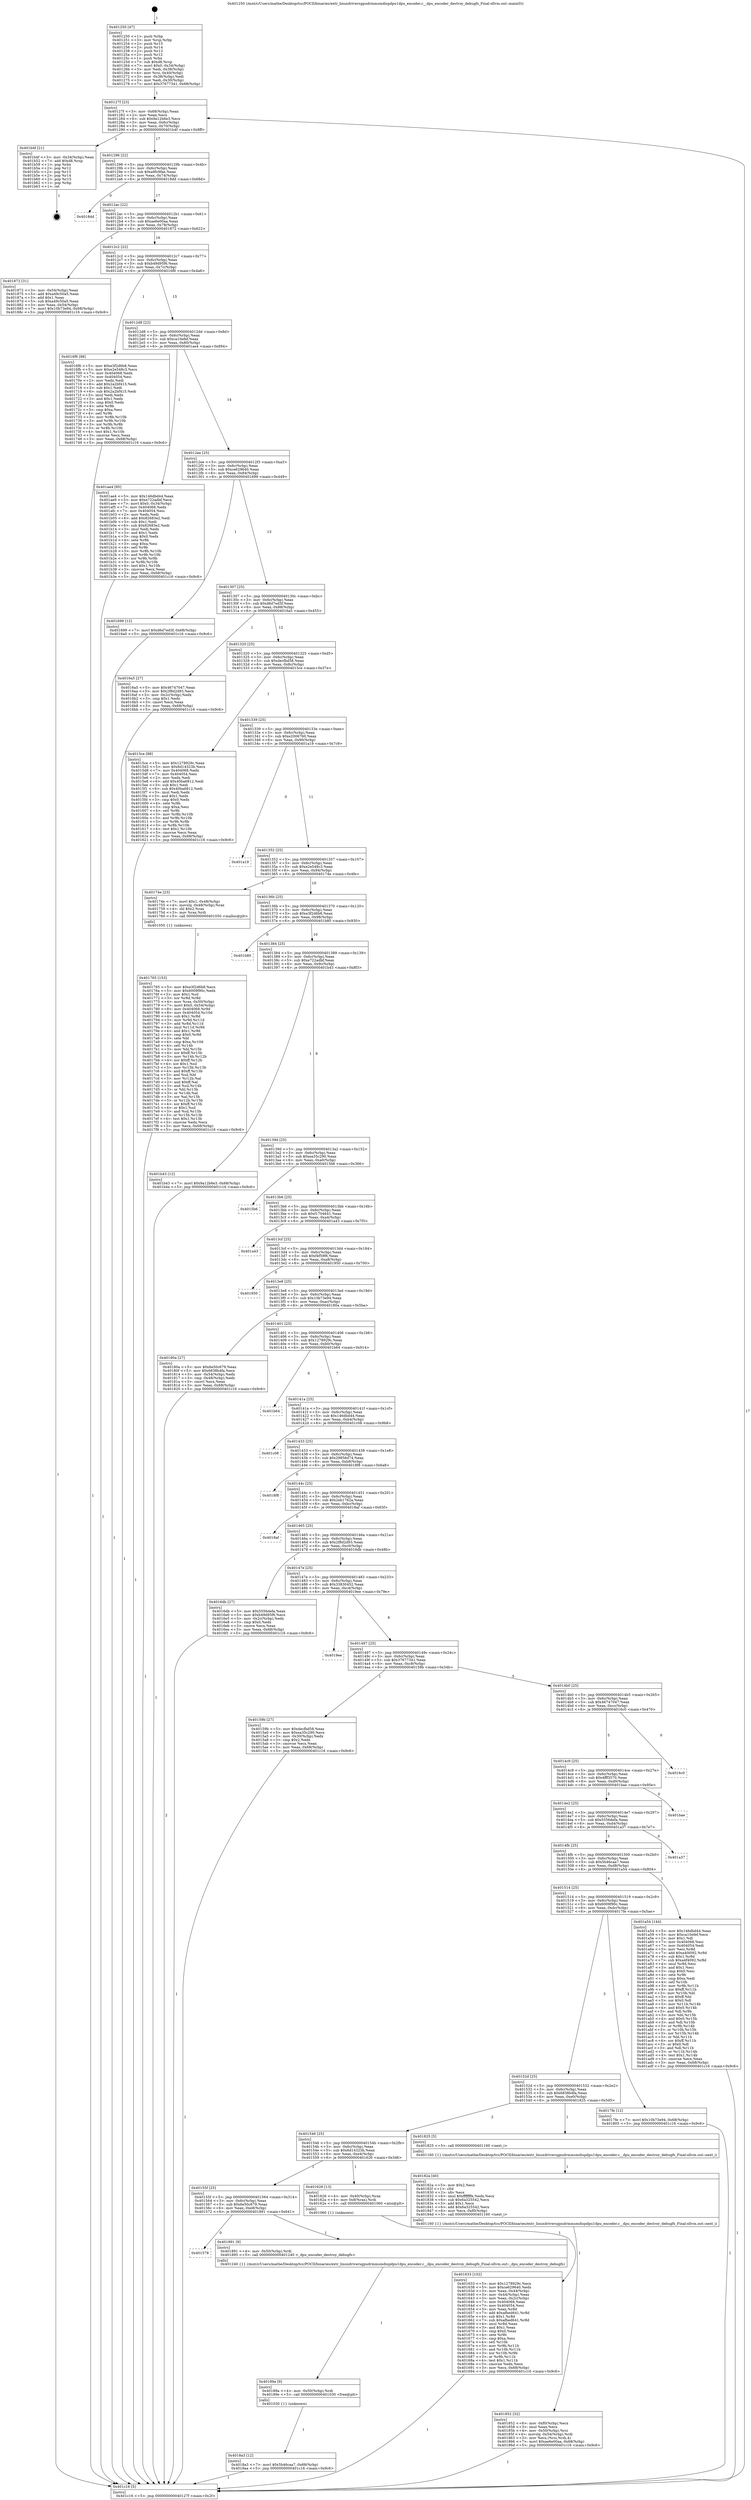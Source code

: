 digraph "0x401250" {
  label = "0x401250 (/mnt/c/Users/mathe/Desktop/tcc/POCII/binaries/extr_linuxdriversgpudrmmsmdispdpu1dpu_encoder.c__dpu_encoder_destroy_debugfs_Final-ollvm.out::main(0))"
  labelloc = "t"
  node[shape=record]

  Entry [label="",width=0.3,height=0.3,shape=circle,fillcolor=black,style=filled]
  "0x40127f" [label="{
     0x40127f [23]\l
     | [instrs]\l
     &nbsp;&nbsp;0x40127f \<+3\>: mov -0x68(%rbp),%eax\l
     &nbsp;&nbsp;0x401282 \<+2\>: mov %eax,%ecx\l
     &nbsp;&nbsp;0x401284 \<+6\>: sub $0x9a12b6e3,%ecx\l
     &nbsp;&nbsp;0x40128a \<+3\>: mov %eax,-0x6c(%rbp)\l
     &nbsp;&nbsp;0x40128d \<+3\>: mov %ecx,-0x70(%rbp)\l
     &nbsp;&nbsp;0x401290 \<+6\>: je 0000000000401b4f \<main+0x8ff\>\l
  }"]
  "0x401b4f" [label="{
     0x401b4f [21]\l
     | [instrs]\l
     &nbsp;&nbsp;0x401b4f \<+3\>: mov -0x34(%rbp),%eax\l
     &nbsp;&nbsp;0x401b52 \<+7\>: add $0xd8,%rsp\l
     &nbsp;&nbsp;0x401b59 \<+1\>: pop %rbx\l
     &nbsp;&nbsp;0x401b5a \<+2\>: pop %r12\l
     &nbsp;&nbsp;0x401b5c \<+2\>: pop %r13\l
     &nbsp;&nbsp;0x401b5e \<+2\>: pop %r14\l
     &nbsp;&nbsp;0x401b60 \<+2\>: pop %r15\l
     &nbsp;&nbsp;0x401b62 \<+1\>: pop %rbp\l
     &nbsp;&nbsp;0x401b63 \<+1\>: ret\l
  }"]
  "0x401296" [label="{
     0x401296 [22]\l
     | [instrs]\l
     &nbsp;&nbsp;0x401296 \<+5\>: jmp 000000000040129b \<main+0x4b\>\l
     &nbsp;&nbsp;0x40129b \<+3\>: mov -0x6c(%rbp),%eax\l
     &nbsp;&nbsp;0x40129e \<+5\>: sub $0xa9fc9fae,%eax\l
     &nbsp;&nbsp;0x4012a3 \<+3\>: mov %eax,-0x74(%rbp)\l
     &nbsp;&nbsp;0x4012a6 \<+6\>: je 00000000004018dd \<main+0x68d\>\l
  }"]
  Exit [label="",width=0.3,height=0.3,shape=circle,fillcolor=black,style=filled,peripheries=2]
  "0x4018dd" [label="{
     0x4018dd\l
  }", style=dashed]
  "0x4012ac" [label="{
     0x4012ac [22]\l
     | [instrs]\l
     &nbsp;&nbsp;0x4012ac \<+5\>: jmp 00000000004012b1 \<main+0x61\>\l
     &nbsp;&nbsp;0x4012b1 \<+3\>: mov -0x6c(%rbp),%eax\l
     &nbsp;&nbsp;0x4012b4 \<+5\>: sub $0xae6e00aa,%eax\l
     &nbsp;&nbsp;0x4012b9 \<+3\>: mov %eax,-0x78(%rbp)\l
     &nbsp;&nbsp;0x4012bc \<+6\>: je 0000000000401872 \<main+0x622\>\l
  }"]
  "0x4018a3" [label="{
     0x4018a3 [12]\l
     | [instrs]\l
     &nbsp;&nbsp;0x4018a3 \<+7\>: movl $0x5b46caa7,-0x68(%rbp)\l
     &nbsp;&nbsp;0x4018aa \<+5\>: jmp 0000000000401c16 \<main+0x9c6\>\l
  }"]
  "0x401872" [label="{
     0x401872 [31]\l
     | [instrs]\l
     &nbsp;&nbsp;0x401872 \<+3\>: mov -0x54(%rbp),%eax\l
     &nbsp;&nbsp;0x401875 \<+5\>: add $0xa49c50a5,%eax\l
     &nbsp;&nbsp;0x40187a \<+3\>: add $0x1,%eax\l
     &nbsp;&nbsp;0x40187d \<+5\>: sub $0xa49c50a5,%eax\l
     &nbsp;&nbsp;0x401882 \<+3\>: mov %eax,-0x54(%rbp)\l
     &nbsp;&nbsp;0x401885 \<+7\>: movl $0x10b73e94,-0x68(%rbp)\l
     &nbsp;&nbsp;0x40188c \<+5\>: jmp 0000000000401c16 \<main+0x9c6\>\l
  }"]
  "0x4012c2" [label="{
     0x4012c2 [22]\l
     | [instrs]\l
     &nbsp;&nbsp;0x4012c2 \<+5\>: jmp 00000000004012c7 \<main+0x77\>\l
     &nbsp;&nbsp;0x4012c7 \<+3\>: mov -0x6c(%rbp),%eax\l
     &nbsp;&nbsp;0x4012ca \<+5\>: sub $0xb49d95f6,%eax\l
     &nbsp;&nbsp;0x4012cf \<+3\>: mov %eax,-0x7c(%rbp)\l
     &nbsp;&nbsp;0x4012d2 \<+6\>: je 00000000004016f6 \<main+0x4a6\>\l
  }"]
  "0x40189a" [label="{
     0x40189a [9]\l
     | [instrs]\l
     &nbsp;&nbsp;0x40189a \<+4\>: mov -0x50(%rbp),%rdi\l
     &nbsp;&nbsp;0x40189e \<+5\>: call 0000000000401030 \<free@plt\>\l
     | [calls]\l
     &nbsp;&nbsp;0x401030 \{1\} (unknown)\l
  }"]
  "0x4016f6" [label="{
     0x4016f6 [88]\l
     | [instrs]\l
     &nbsp;&nbsp;0x4016f6 \<+5\>: mov $0xe3f2d6b8,%eax\l
     &nbsp;&nbsp;0x4016fb \<+5\>: mov $0xe2e548c3,%ecx\l
     &nbsp;&nbsp;0x401700 \<+7\>: mov 0x404068,%edx\l
     &nbsp;&nbsp;0x401707 \<+7\>: mov 0x404054,%esi\l
     &nbsp;&nbsp;0x40170e \<+2\>: mov %edx,%edi\l
     &nbsp;&nbsp;0x401710 \<+6\>: add $0x2a2bf415,%edi\l
     &nbsp;&nbsp;0x401716 \<+3\>: sub $0x1,%edi\l
     &nbsp;&nbsp;0x401719 \<+6\>: sub $0x2a2bf415,%edi\l
     &nbsp;&nbsp;0x40171f \<+3\>: imul %edi,%edx\l
     &nbsp;&nbsp;0x401722 \<+3\>: and $0x1,%edx\l
     &nbsp;&nbsp;0x401725 \<+3\>: cmp $0x0,%edx\l
     &nbsp;&nbsp;0x401728 \<+4\>: sete %r8b\l
     &nbsp;&nbsp;0x40172c \<+3\>: cmp $0xa,%esi\l
     &nbsp;&nbsp;0x40172f \<+4\>: setl %r9b\l
     &nbsp;&nbsp;0x401733 \<+3\>: mov %r8b,%r10b\l
     &nbsp;&nbsp;0x401736 \<+3\>: and %r9b,%r10b\l
     &nbsp;&nbsp;0x401739 \<+3\>: xor %r9b,%r8b\l
     &nbsp;&nbsp;0x40173c \<+3\>: or %r8b,%r10b\l
     &nbsp;&nbsp;0x40173f \<+4\>: test $0x1,%r10b\l
     &nbsp;&nbsp;0x401743 \<+3\>: cmovne %ecx,%eax\l
     &nbsp;&nbsp;0x401746 \<+3\>: mov %eax,-0x68(%rbp)\l
     &nbsp;&nbsp;0x401749 \<+5\>: jmp 0000000000401c16 \<main+0x9c6\>\l
  }"]
  "0x4012d8" [label="{
     0x4012d8 [22]\l
     | [instrs]\l
     &nbsp;&nbsp;0x4012d8 \<+5\>: jmp 00000000004012dd \<main+0x8d\>\l
     &nbsp;&nbsp;0x4012dd \<+3\>: mov -0x6c(%rbp),%eax\l
     &nbsp;&nbsp;0x4012e0 \<+5\>: sub $0xca10efef,%eax\l
     &nbsp;&nbsp;0x4012e5 \<+3\>: mov %eax,-0x80(%rbp)\l
     &nbsp;&nbsp;0x4012e8 \<+6\>: je 0000000000401ae4 \<main+0x894\>\l
  }"]
  "0x401578" [label="{
     0x401578\l
  }", style=dashed]
  "0x401ae4" [label="{
     0x401ae4 [95]\l
     | [instrs]\l
     &nbsp;&nbsp;0x401ae4 \<+5\>: mov $0x146dbd44,%eax\l
     &nbsp;&nbsp;0x401ae9 \<+5\>: mov $0xe722adbf,%ecx\l
     &nbsp;&nbsp;0x401aee \<+7\>: movl $0x0,-0x34(%rbp)\l
     &nbsp;&nbsp;0x401af5 \<+7\>: mov 0x404068,%edx\l
     &nbsp;&nbsp;0x401afc \<+7\>: mov 0x404054,%esi\l
     &nbsp;&nbsp;0x401b03 \<+2\>: mov %edx,%edi\l
     &nbsp;&nbsp;0x401b05 \<+6\>: add $0x82683e2,%edi\l
     &nbsp;&nbsp;0x401b0b \<+3\>: sub $0x1,%edi\l
     &nbsp;&nbsp;0x401b0e \<+6\>: sub $0x82683e2,%edi\l
     &nbsp;&nbsp;0x401b14 \<+3\>: imul %edi,%edx\l
     &nbsp;&nbsp;0x401b17 \<+3\>: and $0x1,%edx\l
     &nbsp;&nbsp;0x401b1a \<+3\>: cmp $0x0,%edx\l
     &nbsp;&nbsp;0x401b1d \<+4\>: sete %r8b\l
     &nbsp;&nbsp;0x401b21 \<+3\>: cmp $0xa,%esi\l
     &nbsp;&nbsp;0x401b24 \<+4\>: setl %r9b\l
     &nbsp;&nbsp;0x401b28 \<+3\>: mov %r8b,%r10b\l
     &nbsp;&nbsp;0x401b2b \<+3\>: and %r9b,%r10b\l
     &nbsp;&nbsp;0x401b2e \<+3\>: xor %r9b,%r8b\l
     &nbsp;&nbsp;0x401b31 \<+3\>: or %r8b,%r10b\l
     &nbsp;&nbsp;0x401b34 \<+4\>: test $0x1,%r10b\l
     &nbsp;&nbsp;0x401b38 \<+3\>: cmovne %ecx,%eax\l
     &nbsp;&nbsp;0x401b3b \<+3\>: mov %eax,-0x68(%rbp)\l
     &nbsp;&nbsp;0x401b3e \<+5\>: jmp 0000000000401c16 \<main+0x9c6\>\l
  }"]
  "0x4012ee" [label="{
     0x4012ee [25]\l
     | [instrs]\l
     &nbsp;&nbsp;0x4012ee \<+5\>: jmp 00000000004012f3 \<main+0xa3\>\l
     &nbsp;&nbsp;0x4012f3 \<+3\>: mov -0x6c(%rbp),%eax\l
     &nbsp;&nbsp;0x4012f6 \<+5\>: sub $0xce629640,%eax\l
     &nbsp;&nbsp;0x4012fb \<+6\>: mov %eax,-0x84(%rbp)\l
     &nbsp;&nbsp;0x401301 \<+6\>: je 0000000000401699 \<main+0x449\>\l
  }"]
  "0x401891" [label="{
     0x401891 [9]\l
     | [instrs]\l
     &nbsp;&nbsp;0x401891 \<+4\>: mov -0x50(%rbp),%rdi\l
     &nbsp;&nbsp;0x401895 \<+5\>: call 0000000000401240 \<_dpu_encoder_destroy_debugfs\>\l
     | [calls]\l
     &nbsp;&nbsp;0x401240 \{1\} (/mnt/c/Users/mathe/Desktop/tcc/POCII/binaries/extr_linuxdriversgpudrmmsmdispdpu1dpu_encoder.c__dpu_encoder_destroy_debugfs_Final-ollvm.out::_dpu_encoder_destroy_debugfs)\l
  }"]
  "0x401699" [label="{
     0x401699 [12]\l
     | [instrs]\l
     &nbsp;&nbsp;0x401699 \<+7\>: movl $0xd6d7ed3f,-0x68(%rbp)\l
     &nbsp;&nbsp;0x4016a0 \<+5\>: jmp 0000000000401c16 \<main+0x9c6\>\l
  }"]
  "0x401307" [label="{
     0x401307 [25]\l
     | [instrs]\l
     &nbsp;&nbsp;0x401307 \<+5\>: jmp 000000000040130c \<main+0xbc\>\l
     &nbsp;&nbsp;0x40130c \<+3\>: mov -0x6c(%rbp),%eax\l
     &nbsp;&nbsp;0x40130f \<+5\>: sub $0xd6d7ed3f,%eax\l
     &nbsp;&nbsp;0x401314 \<+6\>: mov %eax,-0x88(%rbp)\l
     &nbsp;&nbsp;0x40131a \<+6\>: je 00000000004016a5 \<main+0x455\>\l
  }"]
  "0x401852" [label="{
     0x401852 [32]\l
     | [instrs]\l
     &nbsp;&nbsp;0x401852 \<+6\>: mov -0xf0(%rbp),%ecx\l
     &nbsp;&nbsp;0x401858 \<+3\>: imul %eax,%ecx\l
     &nbsp;&nbsp;0x40185b \<+4\>: mov -0x50(%rbp),%rsi\l
     &nbsp;&nbsp;0x40185f \<+4\>: movslq -0x54(%rbp),%rdi\l
     &nbsp;&nbsp;0x401863 \<+3\>: mov %ecx,(%rsi,%rdi,4)\l
     &nbsp;&nbsp;0x401866 \<+7\>: movl $0xae6e00aa,-0x68(%rbp)\l
     &nbsp;&nbsp;0x40186d \<+5\>: jmp 0000000000401c16 \<main+0x9c6\>\l
  }"]
  "0x4016a5" [label="{
     0x4016a5 [27]\l
     | [instrs]\l
     &nbsp;&nbsp;0x4016a5 \<+5\>: mov $0x46747047,%eax\l
     &nbsp;&nbsp;0x4016aa \<+5\>: mov $0x2f8d2d93,%ecx\l
     &nbsp;&nbsp;0x4016af \<+3\>: mov -0x2c(%rbp),%edx\l
     &nbsp;&nbsp;0x4016b2 \<+3\>: cmp $0x1,%edx\l
     &nbsp;&nbsp;0x4016b5 \<+3\>: cmovl %ecx,%eax\l
     &nbsp;&nbsp;0x4016b8 \<+3\>: mov %eax,-0x68(%rbp)\l
     &nbsp;&nbsp;0x4016bb \<+5\>: jmp 0000000000401c16 \<main+0x9c6\>\l
  }"]
  "0x401320" [label="{
     0x401320 [25]\l
     | [instrs]\l
     &nbsp;&nbsp;0x401320 \<+5\>: jmp 0000000000401325 \<main+0xd5\>\l
     &nbsp;&nbsp;0x401325 \<+3\>: mov -0x6c(%rbp),%eax\l
     &nbsp;&nbsp;0x401328 \<+5\>: sub $0xdecfbd58,%eax\l
     &nbsp;&nbsp;0x40132d \<+6\>: mov %eax,-0x8c(%rbp)\l
     &nbsp;&nbsp;0x401333 \<+6\>: je 00000000004015ce \<main+0x37e\>\l
  }"]
  "0x40182a" [label="{
     0x40182a [40]\l
     | [instrs]\l
     &nbsp;&nbsp;0x40182a \<+5\>: mov $0x2,%ecx\l
     &nbsp;&nbsp;0x40182f \<+1\>: cltd\l
     &nbsp;&nbsp;0x401830 \<+2\>: idiv %ecx\l
     &nbsp;&nbsp;0x401832 \<+6\>: imul $0xfffffffe,%edx,%ecx\l
     &nbsp;&nbsp;0x401838 \<+6\>: sub $0x6a325542,%ecx\l
     &nbsp;&nbsp;0x40183e \<+3\>: add $0x1,%ecx\l
     &nbsp;&nbsp;0x401841 \<+6\>: add $0x6a325542,%ecx\l
     &nbsp;&nbsp;0x401847 \<+6\>: mov %ecx,-0xf0(%rbp)\l
     &nbsp;&nbsp;0x40184d \<+5\>: call 0000000000401160 \<next_i\>\l
     | [calls]\l
     &nbsp;&nbsp;0x401160 \{1\} (/mnt/c/Users/mathe/Desktop/tcc/POCII/binaries/extr_linuxdriversgpudrmmsmdispdpu1dpu_encoder.c__dpu_encoder_destroy_debugfs_Final-ollvm.out::next_i)\l
  }"]
  "0x4015ce" [label="{
     0x4015ce [88]\l
     | [instrs]\l
     &nbsp;&nbsp;0x4015ce \<+5\>: mov $0x1278929c,%eax\l
     &nbsp;&nbsp;0x4015d3 \<+5\>: mov $0x6d14323b,%ecx\l
     &nbsp;&nbsp;0x4015d8 \<+7\>: mov 0x404068,%edx\l
     &nbsp;&nbsp;0x4015df \<+7\>: mov 0x404054,%esi\l
     &nbsp;&nbsp;0x4015e6 \<+2\>: mov %edx,%edi\l
     &nbsp;&nbsp;0x4015e8 \<+6\>: add $0x40ba6812,%edi\l
     &nbsp;&nbsp;0x4015ee \<+3\>: sub $0x1,%edi\l
     &nbsp;&nbsp;0x4015f1 \<+6\>: sub $0x40ba6812,%edi\l
     &nbsp;&nbsp;0x4015f7 \<+3\>: imul %edi,%edx\l
     &nbsp;&nbsp;0x4015fa \<+3\>: and $0x1,%edx\l
     &nbsp;&nbsp;0x4015fd \<+3\>: cmp $0x0,%edx\l
     &nbsp;&nbsp;0x401600 \<+4\>: sete %r8b\l
     &nbsp;&nbsp;0x401604 \<+3\>: cmp $0xa,%esi\l
     &nbsp;&nbsp;0x401607 \<+4\>: setl %r9b\l
     &nbsp;&nbsp;0x40160b \<+3\>: mov %r8b,%r10b\l
     &nbsp;&nbsp;0x40160e \<+3\>: and %r9b,%r10b\l
     &nbsp;&nbsp;0x401611 \<+3\>: xor %r9b,%r8b\l
     &nbsp;&nbsp;0x401614 \<+3\>: or %r8b,%r10b\l
     &nbsp;&nbsp;0x401617 \<+4\>: test $0x1,%r10b\l
     &nbsp;&nbsp;0x40161b \<+3\>: cmovne %ecx,%eax\l
     &nbsp;&nbsp;0x40161e \<+3\>: mov %eax,-0x68(%rbp)\l
     &nbsp;&nbsp;0x401621 \<+5\>: jmp 0000000000401c16 \<main+0x9c6\>\l
  }"]
  "0x401339" [label="{
     0x401339 [25]\l
     | [instrs]\l
     &nbsp;&nbsp;0x401339 \<+5\>: jmp 000000000040133e \<main+0xee\>\l
     &nbsp;&nbsp;0x40133e \<+3\>: mov -0x6c(%rbp),%eax\l
     &nbsp;&nbsp;0x401341 \<+5\>: sub $0xe2006760,%eax\l
     &nbsp;&nbsp;0x401346 \<+6\>: mov %eax,-0x90(%rbp)\l
     &nbsp;&nbsp;0x40134c \<+6\>: je 0000000000401a19 \<main+0x7c9\>\l
  }"]
  "0x401765" [label="{
     0x401765 [153]\l
     | [instrs]\l
     &nbsp;&nbsp;0x401765 \<+5\>: mov $0xe3f2d6b8,%ecx\l
     &nbsp;&nbsp;0x40176a \<+5\>: mov $0x6009f90c,%edx\l
     &nbsp;&nbsp;0x40176f \<+3\>: mov $0x1,%sil\l
     &nbsp;&nbsp;0x401772 \<+3\>: xor %r8d,%r8d\l
     &nbsp;&nbsp;0x401775 \<+4\>: mov %rax,-0x50(%rbp)\l
     &nbsp;&nbsp;0x401779 \<+7\>: movl $0x0,-0x54(%rbp)\l
     &nbsp;&nbsp;0x401780 \<+8\>: mov 0x404068,%r9d\l
     &nbsp;&nbsp;0x401788 \<+8\>: mov 0x404054,%r10d\l
     &nbsp;&nbsp;0x401790 \<+4\>: sub $0x1,%r8d\l
     &nbsp;&nbsp;0x401794 \<+3\>: mov %r9d,%r11d\l
     &nbsp;&nbsp;0x401797 \<+3\>: add %r8d,%r11d\l
     &nbsp;&nbsp;0x40179a \<+4\>: imul %r11d,%r9d\l
     &nbsp;&nbsp;0x40179e \<+4\>: and $0x1,%r9d\l
     &nbsp;&nbsp;0x4017a2 \<+4\>: cmp $0x0,%r9d\l
     &nbsp;&nbsp;0x4017a6 \<+3\>: sete %bl\l
     &nbsp;&nbsp;0x4017a9 \<+4\>: cmp $0xa,%r10d\l
     &nbsp;&nbsp;0x4017ad \<+4\>: setl %r14b\l
     &nbsp;&nbsp;0x4017b1 \<+3\>: mov %bl,%r15b\l
     &nbsp;&nbsp;0x4017b4 \<+4\>: xor $0xff,%r15b\l
     &nbsp;&nbsp;0x4017b8 \<+3\>: mov %r14b,%r12b\l
     &nbsp;&nbsp;0x4017bb \<+4\>: xor $0xff,%r12b\l
     &nbsp;&nbsp;0x4017bf \<+4\>: xor $0x1,%sil\l
     &nbsp;&nbsp;0x4017c3 \<+3\>: mov %r15b,%r13b\l
     &nbsp;&nbsp;0x4017c6 \<+4\>: and $0xff,%r13b\l
     &nbsp;&nbsp;0x4017ca \<+3\>: and %sil,%bl\l
     &nbsp;&nbsp;0x4017cd \<+3\>: mov %r12b,%al\l
     &nbsp;&nbsp;0x4017d0 \<+2\>: and $0xff,%al\l
     &nbsp;&nbsp;0x4017d2 \<+3\>: and %sil,%r14b\l
     &nbsp;&nbsp;0x4017d5 \<+3\>: or %bl,%r13b\l
     &nbsp;&nbsp;0x4017d8 \<+3\>: or %r14b,%al\l
     &nbsp;&nbsp;0x4017db \<+3\>: xor %al,%r13b\l
     &nbsp;&nbsp;0x4017de \<+3\>: or %r12b,%r15b\l
     &nbsp;&nbsp;0x4017e1 \<+4\>: xor $0xff,%r15b\l
     &nbsp;&nbsp;0x4017e5 \<+4\>: or $0x1,%sil\l
     &nbsp;&nbsp;0x4017e9 \<+3\>: and %sil,%r15b\l
     &nbsp;&nbsp;0x4017ec \<+3\>: or %r15b,%r13b\l
     &nbsp;&nbsp;0x4017ef \<+4\>: test $0x1,%r13b\l
     &nbsp;&nbsp;0x4017f3 \<+3\>: cmovne %edx,%ecx\l
     &nbsp;&nbsp;0x4017f6 \<+3\>: mov %ecx,-0x68(%rbp)\l
     &nbsp;&nbsp;0x4017f9 \<+5\>: jmp 0000000000401c16 \<main+0x9c6\>\l
  }"]
  "0x401a19" [label="{
     0x401a19\l
  }", style=dashed]
  "0x401352" [label="{
     0x401352 [25]\l
     | [instrs]\l
     &nbsp;&nbsp;0x401352 \<+5\>: jmp 0000000000401357 \<main+0x107\>\l
     &nbsp;&nbsp;0x401357 \<+3\>: mov -0x6c(%rbp),%eax\l
     &nbsp;&nbsp;0x40135a \<+5\>: sub $0xe2e548c3,%eax\l
     &nbsp;&nbsp;0x40135f \<+6\>: mov %eax,-0x94(%rbp)\l
     &nbsp;&nbsp;0x401365 \<+6\>: je 000000000040174e \<main+0x4fe\>\l
  }"]
  "0x401633" [label="{
     0x401633 [102]\l
     | [instrs]\l
     &nbsp;&nbsp;0x401633 \<+5\>: mov $0x1278929c,%ecx\l
     &nbsp;&nbsp;0x401638 \<+5\>: mov $0xce629640,%edx\l
     &nbsp;&nbsp;0x40163d \<+3\>: mov %eax,-0x44(%rbp)\l
     &nbsp;&nbsp;0x401640 \<+3\>: mov -0x44(%rbp),%eax\l
     &nbsp;&nbsp;0x401643 \<+3\>: mov %eax,-0x2c(%rbp)\l
     &nbsp;&nbsp;0x401646 \<+7\>: mov 0x404068,%eax\l
     &nbsp;&nbsp;0x40164d \<+7\>: mov 0x404054,%esi\l
     &nbsp;&nbsp;0x401654 \<+3\>: mov %eax,%r8d\l
     &nbsp;&nbsp;0x401657 \<+7\>: add $0xafbed641,%r8d\l
     &nbsp;&nbsp;0x40165e \<+4\>: sub $0x1,%r8d\l
     &nbsp;&nbsp;0x401662 \<+7\>: sub $0xafbed641,%r8d\l
     &nbsp;&nbsp;0x401669 \<+4\>: imul %r8d,%eax\l
     &nbsp;&nbsp;0x40166d \<+3\>: and $0x1,%eax\l
     &nbsp;&nbsp;0x401670 \<+3\>: cmp $0x0,%eax\l
     &nbsp;&nbsp;0x401673 \<+4\>: sete %r9b\l
     &nbsp;&nbsp;0x401677 \<+3\>: cmp $0xa,%esi\l
     &nbsp;&nbsp;0x40167a \<+4\>: setl %r10b\l
     &nbsp;&nbsp;0x40167e \<+3\>: mov %r9b,%r11b\l
     &nbsp;&nbsp;0x401681 \<+3\>: and %r10b,%r11b\l
     &nbsp;&nbsp;0x401684 \<+3\>: xor %r10b,%r9b\l
     &nbsp;&nbsp;0x401687 \<+3\>: or %r9b,%r11b\l
     &nbsp;&nbsp;0x40168a \<+4\>: test $0x1,%r11b\l
     &nbsp;&nbsp;0x40168e \<+3\>: cmovne %edx,%ecx\l
     &nbsp;&nbsp;0x401691 \<+3\>: mov %ecx,-0x68(%rbp)\l
     &nbsp;&nbsp;0x401694 \<+5\>: jmp 0000000000401c16 \<main+0x9c6\>\l
  }"]
  "0x40174e" [label="{
     0x40174e [23]\l
     | [instrs]\l
     &nbsp;&nbsp;0x40174e \<+7\>: movl $0x1,-0x48(%rbp)\l
     &nbsp;&nbsp;0x401755 \<+4\>: movslq -0x48(%rbp),%rax\l
     &nbsp;&nbsp;0x401759 \<+4\>: shl $0x2,%rax\l
     &nbsp;&nbsp;0x40175d \<+3\>: mov %rax,%rdi\l
     &nbsp;&nbsp;0x401760 \<+5\>: call 0000000000401050 \<malloc@plt\>\l
     | [calls]\l
     &nbsp;&nbsp;0x401050 \{1\} (unknown)\l
  }"]
  "0x40136b" [label="{
     0x40136b [25]\l
     | [instrs]\l
     &nbsp;&nbsp;0x40136b \<+5\>: jmp 0000000000401370 \<main+0x120\>\l
     &nbsp;&nbsp;0x401370 \<+3\>: mov -0x6c(%rbp),%eax\l
     &nbsp;&nbsp;0x401373 \<+5\>: sub $0xe3f2d6b8,%eax\l
     &nbsp;&nbsp;0x401378 \<+6\>: mov %eax,-0x98(%rbp)\l
     &nbsp;&nbsp;0x40137e \<+6\>: je 0000000000401b80 \<main+0x930\>\l
  }"]
  "0x40155f" [label="{
     0x40155f [25]\l
     | [instrs]\l
     &nbsp;&nbsp;0x40155f \<+5\>: jmp 0000000000401564 \<main+0x314\>\l
     &nbsp;&nbsp;0x401564 \<+3\>: mov -0x6c(%rbp),%eax\l
     &nbsp;&nbsp;0x401567 \<+5\>: sub $0x6e50c679,%eax\l
     &nbsp;&nbsp;0x40156c \<+6\>: mov %eax,-0xe8(%rbp)\l
     &nbsp;&nbsp;0x401572 \<+6\>: je 0000000000401891 \<main+0x641\>\l
  }"]
  "0x401b80" [label="{
     0x401b80\l
  }", style=dashed]
  "0x401384" [label="{
     0x401384 [25]\l
     | [instrs]\l
     &nbsp;&nbsp;0x401384 \<+5\>: jmp 0000000000401389 \<main+0x139\>\l
     &nbsp;&nbsp;0x401389 \<+3\>: mov -0x6c(%rbp),%eax\l
     &nbsp;&nbsp;0x40138c \<+5\>: sub $0xe722adbf,%eax\l
     &nbsp;&nbsp;0x401391 \<+6\>: mov %eax,-0x9c(%rbp)\l
     &nbsp;&nbsp;0x401397 \<+6\>: je 0000000000401b43 \<main+0x8f3\>\l
  }"]
  "0x401626" [label="{
     0x401626 [13]\l
     | [instrs]\l
     &nbsp;&nbsp;0x401626 \<+4\>: mov -0x40(%rbp),%rax\l
     &nbsp;&nbsp;0x40162a \<+4\>: mov 0x8(%rax),%rdi\l
     &nbsp;&nbsp;0x40162e \<+5\>: call 0000000000401060 \<atoi@plt\>\l
     | [calls]\l
     &nbsp;&nbsp;0x401060 \{1\} (unknown)\l
  }"]
  "0x401b43" [label="{
     0x401b43 [12]\l
     | [instrs]\l
     &nbsp;&nbsp;0x401b43 \<+7\>: movl $0x9a12b6e3,-0x68(%rbp)\l
     &nbsp;&nbsp;0x401b4a \<+5\>: jmp 0000000000401c16 \<main+0x9c6\>\l
  }"]
  "0x40139d" [label="{
     0x40139d [25]\l
     | [instrs]\l
     &nbsp;&nbsp;0x40139d \<+5\>: jmp 00000000004013a2 \<main+0x152\>\l
     &nbsp;&nbsp;0x4013a2 \<+3\>: mov -0x6c(%rbp),%eax\l
     &nbsp;&nbsp;0x4013a5 \<+5\>: sub $0xea35c290,%eax\l
     &nbsp;&nbsp;0x4013aa \<+6\>: mov %eax,-0xa0(%rbp)\l
     &nbsp;&nbsp;0x4013b0 \<+6\>: je 00000000004015b6 \<main+0x366\>\l
  }"]
  "0x401546" [label="{
     0x401546 [25]\l
     | [instrs]\l
     &nbsp;&nbsp;0x401546 \<+5\>: jmp 000000000040154b \<main+0x2fb\>\l
     &nbsp;&nbsp;0x40154b \<+3\>: mov -0x6c(%rbp),%eax\l
     &nbsp;&nbsp;0x40154e \<+5\>: sub $0x6d14323b,%eax\l
     &nbsp;&nbsp;0x401553 \<+6\>: mov %eax,-0xe4(%rbp)\l
     &nbsp;&nbsp;0x401559 \<+6\>: je 0000000000401626 \<main+0x3d6\>\l
  }"]
  "0x4015b6" [label="{
     0x4015b6\l
  }", style=dashed]
  "0x4013b6" [label="{
     0x4013b6 [25]\l
     | [instrs]\l
     &nbsp;&nbsp;0x4013b6 \<+5\>: jmp 00000000004013bb \<main+0x16b\>\l
     &nbsp;&nbsp;0x4013bb \<+3\>: mov -0x6c(%rbp),%eax\l
     &nbsp;&nbsp;0x4013be \<+5\>: sub $0xf1704641,%eax\l
     &nbsp;&nbsp;0x4013c3 \<+6\>: mov %eax,-0xa4(%rbp)\l
     &nbsp;&nbsp;0x4013c9 \<+6\>: je 0000000000401a43 \<main+0x7f3\>\l
  }"]
  "0x401825" [label="{
     0x401825 [5]\l
     | [instrs]\l
     &nbsp;&nbsp;0x401825 \<+5\>: call 0000000000401160 \<next_i\>\l
     | [calls]\l
     &nbsp;&nbsp;0x401160 \{1\} (/mnt/c/Users/mathe/Desktop/tcc/POCII/binaries/extr_linuxdriversgpudrmmsmdispdpu1dpu_encoder.c__dpu_encoder_destroy_debugfs_Final-ollvm.out::next_i)\l
  }"]
  "0x401a43" [label="{
     0x401a43\l
  }", style=dashed]
  "0x4013cf" [label="{
     0x4013cf [25]\l
     | [instrs]\l
     &nbsp;&nbsp;0x4013cf \<+5\>: jmp 00000000004013d4 \<main+0x184\>\l
     &nbsp;&nbsp;0x4013d4 \<+3\>: mov -0x6c(%rbp),%eax\l
     &nbsp;&nbsp;0x4013d7 \<+5\>: sub $0xf4f59f6,%eax\l
     &nbsp;&nbsp;0x4013dc \<+6\>: mov %eax,-0xa8(%rbp)\l
     &nbsp;&nbsp;0x4013e2 \<+6\>: je 0000000000401950 \<main+0x700\>\l
  }"]
  "0x40152d" [label="{
     0x40152d [25]\l
     | [instrs]\l
     &nbsp;&nbsp;0x40152d \<+5\>: jmp 0000000000401532 \<main+0x2e2\>\l
     &nbsp;&nbsp;0x401532 \<+3\>: mov -0x6c(%rbp),%eax\l
     &nbsp;&nbsp;0x401535 \<+5\>: sub $0x6838b4fa,%eax\l
     &nbsp;&nbsp;0x40153a \<+6\>: mov %eax,-0xe0(%rbp)\l
     &nbsp;&nbsp;0x401540 \<+6\>: je 0000000000401825 \<main+0x5d5\>\l
  }"]
  "0x401950" [label="{
     0x401950\l
  }", style=dashed]
  "0x4013e8" [label="{
     0x4013e8 [25]\l
     | [instrs]\l
     &nbsp;&nbsp;0x4013e8 \<+5\>: jmp 00000000004013ed \<main+0x19d\>\l
     &nbsp;&nbsp;0x4013ed \<+3\>: mov -0x6c(%rbp),%eax\l
     &nbsp;&nbsp;0x4013f0 \<+5\>: sub $0x10b73e94,%eax\l
     &nbsp;&nbsp;0x4013f5 \<+6\>: mov %eax,-0xac(%rbp)\l
     &nbsp;&nbsp;0x4013fb \<+6\>: je 000000000040180a \<main+0x5ba\>\l
  }"]
  "0x4017fe" [label="{
     0x4017fe [12]\l
     | [instrs]\l
     &nbsp;&nbsp;0x4017fe \<+7\>: movl $0x10b73e94,-0x68(%rbp)\l
     &nbsp;&nbsp;0x401805 \<+5\>: jmp 0000000000401c16 \<main+0x9c6\>\l
  }"]
  "0x40180a" [label="{
     0x40180a [27]\l
     | [instrs]\l
     &nbsp;&nbsp;0x40180a \<+5\>: mov $0x6e50c679,%eax\l
     &nbsp;&nbsp;0x40180f \<+5\>: mov $0x6838b4fa,%ecx\l
     &nbsp;&nbsp;0x401814 \<+3\>: mov -0x54(%rbp),%edx\l
     &nbsp;&nbsp;0x401817 \<+3\>: cmp -0x48(%rbp),%edx\l
     &nbsp;&nbsp;0x40181a \<+3\>: cmovl %ecx,%eax\l
     &nbsp;&nbsp;0x40181d \<+3\>: mov %eax,-0x68(%rbp)\l
     &nbsp;&nbsp;0x401820 \<+5\>: jmp 0000000000401c16 \<main+0x9c6\>\l
  }"]
  "0x401401" [label="{
     0x401401 [25]\l
     | [instrs]\l
     &nbsp;&nbsp;0x401401 \<+5\>: jmp 0000000000401406 \<main+0x1b6\>\l
     &nbsp;&nbsp;0x401406 \<+3\>: mov -0x6c(%rbp),%eax\l
     &nbsp;&nbsp;0x401409 \<+5\>: sub $0x1278929c,%eax\l
     &nbsp;&nbsp;0x40140e \<+6\>: mov %eax,-0xb0(%rbp)\l
     &nbsp;&nbsp;0x401414 \<+6\>: je 0000000000401b64 \<main+0x914\>\l
  }"]
  "0x401514" [label="{
     0x401514 [25]\l
     | [instrs]\l
     &nbsp;&nbsp;0x401514 \<+5\>: jmp 0000000000401519 \<main+0x2c9\>\l
     &nbsp;&nbsp;0x401519 \<+3\>: mov -0x6c(%rbp),%eax\l
     &nbsp;&nbsp;0x40151c \<+5\>: sub $0x6009f90c,%eax\l
     &nbsp;&nbsp;0x401521 \<+6\>: mov %eax,-0xdc(%rbp)\l
     &nbsp;&nbsp;0x401527 \<+6\>: je 00000000004017fe \<main+0x5ae\>\l
  }"]
  "0x401b64" [label="{
     0x401b64\l
  }", style=dashed]
  "0x40141a" [label="{
     0x40141a [25]\l
     | [instrs]\l
     &nbsp;&nbsp;0x40141a \<+5\>: jmp 000000000040141f \<main+0x1cf\>\l
     &nbsp;&nbsp;0x40141f \<+3\>: mov -0x6c(%rbp),%eax\l
     &nbsp;&nbsp;0x401422 \<+5\>: sub $0x146dbd44,%eax\l
     &nbsp;&nbsp;0x401427 \<+6\>: mov %eax,-0xb4(%rbp)\l
     &nbsp;&nbsp;0x40142d \<+6\>: je 0000000000401c08 \<main+0x9b8\>\l
  }"]
  "0x401a54" [label="{
     0x401a54 [144]\l
     | [instrs]\l
     &nbsp;&nbsp;0x401a54 \<+5\>: mov $0x146dbd44,%eax\l
     &nbsp;&nbsp;0x401a59 \<+5\>: mov $0xca10efef,%ecx\l
     &nbsp;&nbsp;0x401a5e \<+2\>: mov $0x1,%dl\l
     &nbsp;&nbsp;0x401a60 \<+7\>: mov 0x404068,%esi\l
     &nbsp;&nbsp;0x401a67 \<+7\>: mov 0x404054,%edi\l
     &nbsp;&nbsp;0x401a6e \<+3\>: mov %esi,%r8d\l
     &nbsp;&nbsp;0x401a71 \<+7\>: add $0xa4f4092,%r8d\l
     &nbsp;&nbsp;0x401a78 \<+4\>: sub $0x1,%r8d\l
     &nbsp;&nbsp;0x401a7c \<+7\>: sub $0xa4f4092,%r8d\l
     &nbsp;&nbsp;0x401a83 \<+4\>: imul %r8d,%esi\l
     &nbsp;&nbsp;0x401a87 \<+3\>: and $0x1,%esi\l
     &nbsp;&nbsp;0x401a8a \<+3\>: cmp $0x0,%esi\l
     &nbsp;&nbsp;0x401a8d \<+4\>: sete %r9b\l
     &nbsp;&nbsp;0x401a91 \<+3\>: cmp $0xa,%edi\l
     &nbsp;&nbsp;0x401a94 \<+4\>: setl %r10b\l
     &nbsp;&nbsp;0x401a98 \<+3\>: mov %r9b,%r11b\l
     &nbsp;&nbsp;0x401a9b \<+4\>: xor $0xff,%r11b\l
     &nbsp;&nbsp;0x401a9f \<+3\>: mov %r10b,%bl\l
     &nbsp;&nbsp;0x401aa2 \<+3\>: xor $0xff,%bl\l
     &nbsp;&nbsp;0x401aa5 \<+3\>: xor $0x0,%dl\l
     &nbsp;&nbsp;0x401aa8 \<+3\>: mov %r11b,%r14b\l
     &nbsp;&nbsp;0x401aab \<+4\>: and $0x0,%r14b\l
     &nbsp;&nbsp;0x401aaf \<+3\>: and %dl,%r9b\l
     &nbsp;&nbsp;0x401ab2 \<+3\>: mov %bl,%r15b\l
     &nbsp;&nbsp;0x401ab5 \<+4\>: and $0x0,%r15b\l
     &nbsp;&nbsp;0x401ab9 \<+3\>: and %dl,%r10b\l
     &nbsp;&nbsp;0x401abc \<+3\>: or %r9b,%r14b\l
     &nbsp;&nbsp;0x401abf \<+3\>: or %r10b,%r15b\l
     &nbsp;&nbsp;0x401ac2 \<+3\>: xor %r15b,%r14b\l
     &nbsp;&nbsp;0x401ac5 \<+3\>: or %bl,%r11b\l
     &nbsp;&nbsp;0x401ac8 \<+4\>: xor $0xff,%r11b\l
     &nbsp;&nbsp;0x401acc \<+3\>: or $0x0,%dl\l
     &nbsp;&nbsp;0x401acf \<+3\>: and %dl,%r11b\l
     &nbsp;&nbsp;0x401ad2 \<+3\>: or %r11b,%r14b\l
     &nbsp;&nbsp;0x401ad5 \<+4\>: test $0x1,%r14b\l
     &nbsp;&nbsp;0x401ad9 \<+3\>: cmovne %ecx,%eax\l
     &nbsp;&nbsp;0x401adc \<+3\>: mov %eax,-0x68(%rbp)\l
     &nbsp;&nbsp;0x401adf \<+5\>: jmp 0000000000401c16 \<main+0x9c6\>\l
  }"]
  "0x401c08" [label="{
     0x401c08\l
  }", style=dashed]
  "0x401433" [label="{
     0x401433 [25]\l
     | [instrs]\l
     &nbsp;&nbsp;0x401433 \<+5\>: jmp 0000000000401438 \<main+0x1e8\>\l
     &nbsp;&nbsp;0x401438 \<+3\>: mov -0x6c(%rbp),%eax\l
     &nbsp;&nbsp;0x40143b \<+5\>: sub $0x29856d74,%eax\l
     &nbsp;&nbsp;0x401440 \<+6\>: mov %eax,-0xb8(%rbp)\l
     &nbsp;&nbsp;0x401446 \<+6\>: je 00000000004018f8 \<main+0x6a8\>\l
  }"]
  "0x4014fb" [label="{
     0x4014fb [25]\l
     | [instrs]\l
     &nbsp;&nbsp;0x4014fb \<+5\>: jmp 0000000000401500 \<main+0x2b0\>\l
     &nbsp;&nbsp;0x401500 \<+3\>: mov -0x6c(%rbp),%eax\l
     &nbsp;&nbsp;0x401503 \<+5\>: sub $0x5b46caa7,%eax\l
     &nbsp;&nbsp;0x401508 \<+6\>: mov %eax,-0xd8(%rbp)\l
     &nbsp;&nbsp;0x40150e \<+6\>: je 0000000000401a54 \<main+0x804\>\l
  }"]
  "0x4018f8" [label="{
     0x4018f8\l
  }", style=dashed]
  "0x40144c" [label="{
     0x40144c [25]\l
     | [instrs]\l
     &nbsp;&nbsp;0x40144c \<+5\>: jmp 0000000000401451 \<main+0x201\>\l
     &nbsp;&nbsp;0x401451 \<+3\>: mov -0x6c(%rbp),%eax\l
     &nbsp;&nbsp;0x401454 \<+5\>: sub $0x2eb1762a,%eax\l
     &nbsp;&nbsp;0x401459 \<+6\>: mov %eax,-0xbc(%rbp)\l
     &nbsp;&nbsp;0x40145f \<+6\>: je 00000000004018af \<main+0x65f\>\l
  }"]
  "0x401a37" [label="{
     0x401a37\l
  }", style=dashed]
  "0x4018af" [label="{
     0x4018af\l
  }", style=dashed]
  "0x401465" [label="{
     0x401465 [25]\l
     | [instrs]\l
     &nbsp;&nbsp;0x401465 \<+5\>: jmp 000000000040146a \<main+0x21a\>\l
     &nbsp;&nbsp;0x40146a \<+3\>: mov -0x6c(%rbp),%eax\l
     &nbsp;&nbsp;0x40146d \<+5\>: sub $0x2f8d2d93,%eax\l
     &nbsp;&nbsp;0x401472 \<+6\>: mov %eax,-0xc0(%rbp)\l
     &nbsp;&nbsp;0x401478 \<+6\>: je 00000000004016db \<main+0x48b\>\l
  }"]
  "0x4014e2" [label="{
     0x4014e2 [25]\l
     | [instrs]\l
     &nbsp;&nbsp;0x4014e2 \<+5\>: jmp 00000000004014e7 \<main+0x297\>\l
     &nbsp;&nbsp;0x4014e7 \<+3\>: mov -0x6c(%rbp),%eax\l
     &nbsp;&nbsp;0x4014ea \<+5\>: sub $0x5556defa,%eax\l
     &nbsp;&nbsp;0x4014ef \<+6\>: mov %eax,-0xd4(%rbp)\l
     &nbsp;&nbsp;0x4014f5 \<+6\>: je 0000000000401a37 \<main+0x7e7\>\l
  }"]
  "0x4016db" [label="{
     0x4016db [27]\l
     | [instrs]\l
     &nbsp;&nbsp;0x4016db \<+5\>: mov $0x5556defa,%eax\l
     &nbsp;&nbsp;0x4016e0 \<+5\>: mov $0xb49d95f6,%ecx\l
     &nbsp;&nbsp;0x4016e5 \<+3\>: mov -0x2c(%rbp),%edx\l
     &nbsp;&nbsp;0x4016e8 \<+3\>: cmp $0x0,%edx\l
     &nbsp;&nbsp;0x4016eb \<+3\>: cmove %ecx,%eax\l
     &nbsp;&nbsp;0x4016ee \<+3\>: mov %eax,-0x68(%rbp)\l
     &nbsp;&nbsp;0x4016f1 \<+5\>: jmp 0000000000401c16 \<main+0x9c6\>\l
  }"]
  "0x40147e" [label="{
     0x40147e [25]\l
     | [instrs]\l
     &nbsp;&nbsp;0x40147e \<+5\>: jmp 0000000000401483 \<main+0x233\>\l
     &nbsp;&nbsp;0x401483 \<+3\>: mov -0x6c(%rbp),%eax\l
     &nbsp;&nbsp;0x401486 \<+5\>: sub $0x33830452,%eax\l
     &nbsp;&nbsp;0x40148b \<+6\>: mov %eax,-0xc4(%rbp)\l
     &nbsp;&nbsp;0x401491 \<+6\>: je 00000000004019ee \<main+0x79e\>\l
  }"]
  "0x401bae" [label="{
     0x401bae\l
  }", style=dashed]
  "0x4019ee" [label="{
     0x4019ee\l
  }", style=dashed]
  "0x401497" [label="{
     0x401497 [25]\l
     | [instrs]\l
     &nbsp;&nbsp;0x401497 \<+5\>: jmp 000000000040149c \<main+0x24c\>\l
     &nbsp;&nbsp;0x40149c \<+3\>: mov -0x6c(%rbp),%eax\l
     &nbsp;&nbsp;0x40149f \<+5\>: sub $0x37677341,%eax\l
     &nbsp;&nbsp;0x4014a4 \<+6\>: mov %eax,-0xc8(%rbp)\l
     &nbsp;&nbsp;0x4014aa \<+6\>: je 000000000040159b \<main+0x34b\>\l
  }"]
  "0x4014c9" [label="{
     0x4014c9 [25]\l
     | [instrs]\l
     &nbsp;&nbsp;0x4014c9 \<+5\>: jmp 00000000004014ce \<main+0x27e\>\l
     &nbsp;&nbsp;0x4014ce \<+3\>: mov -0x6c(%rbp),%eax\l
     &nbsp;&nbsp;0x4014d1 \<+5\>: sub $0x4fff3570,%eax\l
     &nbsp;&nbsp;0x4014d6 \<+6\>: mov %eax,-0xd0(%rbp)\l
     &nbsp;&nbsp;0x4014dc \<+6\>: je 0000000000401bae \<main+0x95e\>\l
  }"]
  "0x40159b" [label="{
     0x40159b [27]\l
     | [instrs]\l
     &nbsp;&nbsp;0x40159b \<+5\>: mov $0xdecfbd58,%eax\l
     &nbsp;&nbsp;0x4015a0 \<+5\>: mov $0xea35c290,%ecx\l
     &nbsp;&nbsp;0x4015a5 \<+3\>: mov -0x30(%rbp),%edx\l
     &nbsp;&nbsp;0x4015a8 \<+3\>: cmp $0x2,%edx\l
     &nbsp;&nbsp;0x4015ab \<+3\>: cmovne %ecx,%eax\l
     &nbsp;&nbsp;0x4015ae \<+3\>: mov %eax,-0x68(%rbp)\l
     &nbsp;&nbsp;0x4015b1 \<+5\>: jmp 0000000000401c16 \<main+0x9c6\>\l
  }"]
  "0x4014b0" [label="{
     0x4014b0 [25]\l
     | [instrs]\l
     &nbsp;&nbsp;0x4014b0 \<+5\>: jmp 00000000004014b5 \<main+0x265\>\l
     &nbsp;&nbsp;0x4014b5 \<+3\>: mov -0x6c(%rbp),%eax\l
     &nbsp;&nbsp;0x4014b8 \<+5\>: sub $0x46747047,%eax\l
     &nbsp;&nbsp;0x4014bd \<+6\>: mov %eax,-0xcc(%rbp)\l
     &nbsp;&nbsp;0x4014c3 \<+6\>: je 00000000004016c0 \<main+0x470\>\l
  }"]
  "0x401c16" [label="{
     0x401c16 [5]\l
     | [instrs]\l
     &nbsp;&nbsp;0x401c16 \<+5\>: jmp 000000000040127f \<main+0x2f\>\l
  }"]
  "0x401250" [label="{
     0x401250 [47]\l
     | [instrs]\l
     &nbsp;&nbsp;0x401250 \<+1\>: push %rbp\l
     &nbsp;&nbsp;0x401251 \<+3\>: mov %rsp,%rbp\l
     &nbsp;&nbsp;0x401254 \<+2\>: push %r15\l
     &nbsp;&nbsp;0x401256 \<+2\>: push %r14\l
     &nbsp;&nbsp;0x401258 \<+2\>: push %r13\l
     &nbsp;&nbsp;0x40125a \<+2\>: push %r12\l
     &nbsp;&nbsp;0x40125c \<+1\>: push %rbx\l
     &nbsp;&nbsp;0x40125d \<+7\>: sub $0xd8,%rsp\l
     &nbsp;&nbsp;0x401264 \<+7\>: movl $0x0,-0x34(%rbp)\l
     &nbsp;&nbsp;0x40126b \<+3\>: mov %edi,-0x38(%rbp)\l
     &nbsp;&nbsp;0x40126e \<+4\>: mov %rsi,-0x40(%rbp)\l
     &nbsp;&nbsp;0x401272 \<+3\>: mov -0x38(%rbp),%edi\l
     &nbsp;&nbsp;0x401275 \<+3\>: mov %edi,-0x30(%rbp)\l
     &nbsp;&nbsp;0x401278 \<+7\>: movl $0x37677341,-0x68(%rbp)\l
  }"]
  "0x4016c0" [label="{
     0x4016c0\l
  }", style=dashed]
  Entry -> "0x401250" [label=" 1"]
  "0x40127f" -> "0x401b4f" [label=" 1"]
  "0x40127f" -> "0x401296" [label=" 17"]
  "0x401b4f" -> Exit [label=" 1"]
  "0x401296" -> "0x4018dd" [label=" 0"]
  "0x401296" -> "0x4012ac" [label=" 17"]
  "0x401b43" -> "0x401c16" [label=" 1"]
  "0x4012ac" -> "0x401872" [label=" 1"]
  "0x4012ac" -> "0x4012c2" [label=" 16"]
  "0x401ae4" -> "0x401c16" [label=" 1"]
  "0x4012c2" -> "0x4016f6" [label=" 1"]
  "0x4012c2" -> "0x4012d8" [label=" 15"]
  "0x401a54" -> "0x401c16" [label=" 1"]
  "0x4012d8" -> "0x401ae4" [label=" 1"]
  "0x4012d8" -> "0x4012ee" [label=" 14"]
  "0x4018a3" -> "0x401c16" [label=" 1"]
  "0x4012ee" -> "0x401699" [label=" 1"]
  "0x4012ee" -> "0x401307" [label=" 13"]
  "0x40189a" -> "0x4018a3" [label=" 1"]
  "0x401307" -> "0x4016a5" [label=" 1"]
  "0x401307" -> "0x401320" [label=" 12"]
  "0x40155f" -> "0x401578" [label=" 0"]
  "0x401320" -> "0x4015ce" [label=" 1"]
  "0x401320" -> "0x401339" [label=" 11"]
  "0x40155f" -> "0x401891" [label=" 1"]
  "0x401339" -> "0x401a19" [label=" 0"]
  "0x401339" -> "0x401352" [label=" 11"]
  "0x401891" -> "0x40189a" [label=" 1"]
  "0x401352" -> "0x40174e" [label=" 1"]
  "0x401352" -> "0x40136b" [label=" 10"]
  "0x401872" -> "0x401c16" [label=" 1"]
  "0x40136b" -> "0x401b80" [label=" 0"]
  "0x40136b" -> "0x401384" [label=" 10"]
  "0x401852" -> "0x401c16" [label=" 1"]
  "0x401384" -> "0x401b43" [label=" 1"]
  "0x401384" -> "0x40139d" [label=" 9"]
  "0x40182a" -> "0x401852" [label=" 1"]
  "0x40139d" -> "0x4015b6" [label=" 0"]
  "0x40139d" -> "0x4013b6" [label=" 9"]
  "0x40180a" -> "0x401c16" [label=" 2"]
  "0x4013b6" -> "0x401a43" [label=" 0"]
  "0x4013b6" -> "0x4013cf" [label=" 9"]
  "0x4017fe" -> "0x401c16" [label=" 1"]
  "0x4013cf" -> "0x401950" [label=" 0"]
  "0x4013cf" -> "0x4013e8" [label=" 9"]
  "0x40174e" -> "0x401765" [label=" 1"]
  "0x4013e8" -> "0x40180a" [label=" 2"]
  "0x4013e8" -> "0x401401" [label=" 7"]
  "0x4016f6" -> "0x401c16" [label=" 1"]
  "0x401401" -> "0x401b64" [label=" 0"]
  "0x401401" -> "0x40141a" [label=" 7"]
  "0x4016a5" -> "0x401c16" [label=" 1"]
  "0x40141a" -> "0x401c08" [label=" 0"]
  "0x40141a" -> "0x401433" [label=" 7"]
  "0x401699" -> "0x401c16" [label=" 1"]
  "0x401433" -> "0x4018f8" [label=" 0"]
  "0x401433" -> "0x40144c" [label=" 7"]
  "0x401626" -> "0x401633" [label=" 1"]
  "0x40144c" -> "0x4018af" [label=" 0"]
  "0x40144c" -> "0x401465" [label=" 7"]
  "0x401546" -> "0x40155f" [label=" 1"]
  "0x401465" -> "0x4016db" [label=" 1"]
  "0x401465" -> "0x40147e" [label=" 6"]
  "0x401825" -> "0x40182a" [label=" 1"]
  "0x40147e" -> "0x4019ee" [label=" 0"]
  "0x40147e" -> "0x401497" [label=" 6"]
  "0x40152d" -> "0x401546" [label=" 2"]
  "0x401497" -> "0x40159b" [label=" 1"]
  "0x401497" -> "0x4014b0" [label=" 5"]
  "0x40159b" -> "0x401c16" [label=" 1"]
  "0x401250" -> "0x40127f" [label=" 1"]
  "0x401c16" -> "0x40127f" [label=" 17"]
  "0x4015ce" -> "0x401c16" [label=" 1"]
  "0x401765" -> "0x401c16" [label=" 1"]
  "0x4014b0" -> "0x4016c0" [label=" 0"]
  "0x4014b0" -> "0x4014c9" [label=" 5"]
  "0x40152d" -> "0x401825" [label=" 1"]
  "0x4014c9" -> "0x401bae" [label=" 0"]
  "0x4014c9" -> "0x4014e2" [label=" 5"]
  "0x401546" -> "0x401626" [label=" 1"]
  "0x4014e2" -> "0x401a37" [label=" 0"]
  "0x4014e2" -> "0x4014fb" [label=" 5"]
  "0x401633" -> "0x401c16" [label=" 1"]
  "0x4014fb" -> "0x401a54" [label=" 1"]
  "0x4014fb" -> "0x401514" [label=" 4"]
  "0x4016db" -> "0x401c16" [label=" 1"]
  "0x401514" -> "0x4017fe" [label=" 1"]
  "0x401514" -> "0x40152d" [label=" 3"]
}
